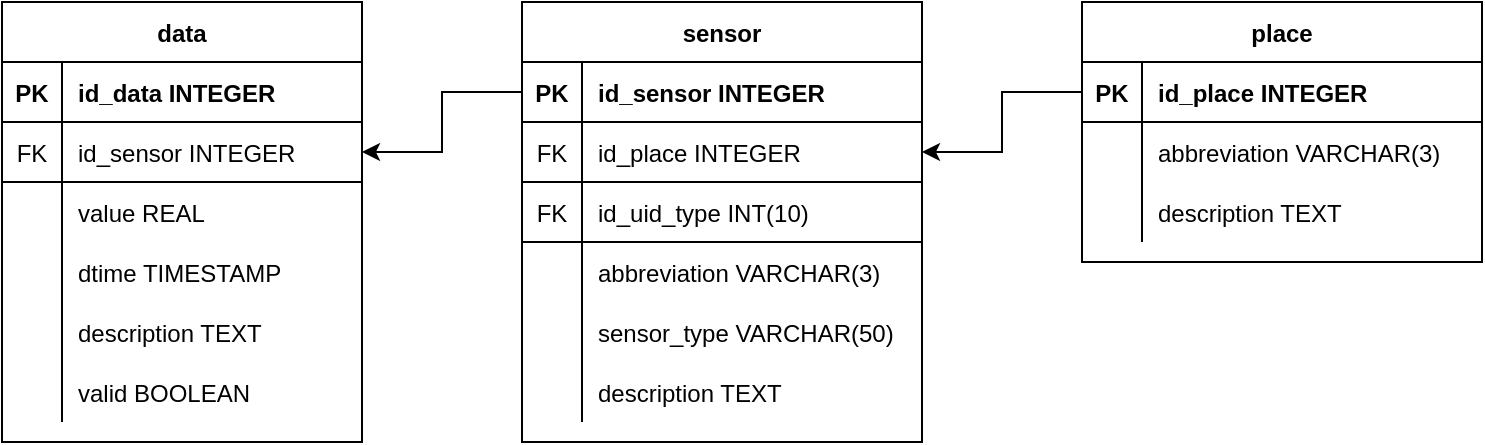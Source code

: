 <mxfile version="13.10.2" type="device"><diagram id="zA5f9KvnzpZ1WrELeCOc" name="Page-1"><mxGraphModel dx="1422" dy="701" grid="1" gridSize="10" guides="1" tooltips="1" connect="1" arrows="1" fold="1" page="1" pageScale="1" pageWidth="850" pageHeight="1100" math="0" shadow="0"><root><mxCell id="0"/><mxCell id="1" parent="0"/><mxCell id="9xMQ5ZmyqiBG-dojjDuy-36" value="" style="endArrow=classic;html=1;entryX=1;entryY=0.5;entryDx=0;entryDy=0;exitX=0;exitY=0.5;exitDx=0;exitDy=0;edgeStyle=orthogonalEdgeStyle;rounded=0;" parent="1" source="9xMQ5ZmyqiBG-dojjDuy-2" target="9xMQ5ZmyqiBG-dojjDuy-33" edge="1"><mxGeometry width="50" height="50" relative="1" as="geometry"><mxPoint x="350" y="290" as="sourcePoint"/><mxPoint x="400" y="240" as="targetPoint"/></mxGeometry></mxCell><mxCell id="9xMQ5ZmyqiBG-dojjDuy-1" value="sensor" style="shape=table;startSize=30;container=1;collapsible=1;childLayout=tableLayout;fixedRows=1;rowLines=0;fontStyle=1;align=center;resizeLast=1;" parent="1" vertex="1"><mxGeometry x="280" y="160" width="200" height="220" as="geometry"/></mxCell><mxCell id="9xMQ5ZmyqiBG-dojjDuy-2" value="" style="shape=partialRectangle;collapsible=0;dropTarget=0;pointerEvents=0;fillColor=none;top=0;left=0;bottom=1;right=0;points=[[0,0.5],[1,0.5]];portConstraint=eastwest;" parent="9xMQ5ZmyqiBG-dojjDuy-1" vertex="1"><mxGeometry y="30" width="200" height="30" as="geometry"/></mxCell><mxCell id="9xMQ5ZmyqiBG-dojjDuy-3" value="PK" style="shape=partialRectangle;connectable=0;fillColor=none;top=0;left=0;bottom=0;right=0;fontStyle=1;overflow=hidden;" parent="9xMQ5ZmyqiBG-dojjDuy-2" vertex="1"><mxGeometry width="30" height="30" as="geometry"/></mxCell><mxCell id="9xMQ5ZmyqiBG-dojjDuy-4" value="id_sensor INTEGER" style="shape=partialRectangle;connectable=0;fillColor=none;top=0;left=0;bottom=0;right=0;align=left;spacingLeft=6;fontStyle=1;overflow=hidden;" parent="9xMQ5ZmyqiBG-dojjDuy-2" vertex="1"><mxGeometry x="30" width="170" height="30" as="geometry"/></mxCell><mxCell id="PSAMERml946PAuq-M1xc-1" value="" style="shape=partialRectangle;collapsible=0;dropTarget=0;pointerEvents=0;fillColor=none;top=0;left=0;bottom=1;right=0;points=[[0,0.5],[1,0.5]];portConstraint=eastwest;" vertex="1" parent="9xMQ5ZmyqiBG-dojjDuy-1"><mxGeometry y="60" width="200" height="30" as="geometry"/></mxCell><mxCell id="PSAMERml946PAuq-M1xc-2" value="FK" style="shape=partialRectangle;connectable=0;fillColor=none;top=0;left=0;bottom=0;right=0;fontStyle=0;overflow=hidden;" vertex="1" parent="PSAMERml946PAuq-M1xc-1"><mxGeometry width="30" height="30" as="geometry"/></mxCell><mxCell id="PSAMERml946PAuq-M1xc-3" value="id_place INTEGER" style="shape=partialRectangle;connectable=0;fillColor=none;top=0;left=0;bottom=0;right=0;align=left;spacingLeft=6;fontStyle=0;overflow=hidden;" vertex="1" parent="PSAMERml946PAuq-M1xc-1"><mxGeometry x="30" width="170" height="30" as="geometry"/></mxCell><mxCell id="PSAMERml946PAuq-M1xc-17" value="" style="shape=partialRectangle;collapsible=0;dropTarget=0;pointerEvents=0;fillColor=none;top=0;left=0;bottom=1;right=0;points=[[0,0.5],[1,0.5]];portConstraint=eastwest;" vertex="1" parent="9xMQ5ZmyqiBG-dojjDuy-1"><mxGeometry y="90" width="200" height="30" as="geometry"/></mxCell><mxCell id="PSAMERml946PAuq-M1xc-18" value="FK" style="shape=partialRectangle;connectable=0;fillColor=none;top=0;left=0;bottom=0;right=0;fontStyle=0;overflow=hidden;" vertex="1" parent="PSAMERml946PAuq-M1xc-17"><mxGeometry width="30" height="30" as="geometry"/></mxCell><mxCell id="PSAMERml946PAuq-M1xc-19" value="id_uid_type INT(10)" style="shape=partialRectangle;connectable=0;fillColor=none;top=0;left=0;bottom=0;right=0;align=left;spacingLeft=6;fontStyle=0;overflow=hidden;" vertex="1" parent="PSAMERml946PAuq-M1xc-17"><mxGeometry x="30" width="170" height="30" as="geometry"/></mxCell><mxCell id="9xMQ5ZmyqiBG-dojjDuy-5" value="" style="shape=partialRectangle;collapsible=0;dropTarget=0;pointerEvents=0;fillColor=none;top=0;left=0;bottom=0;right=0;points=[[0,0.5],[1,0.5]];portConstraint=eastwest;" parent="9xMQ5ZmyqiBG-dojjDuy-1" vertex="1"><mxGeometry y="120" width="200" height="30" as="geometry"/></mxCell><mxCell id="9xMQ5ZmyqiBG-dojjDuy-6" value="" style="shape=partialRectangle;connectable=0;fillColor=none;top=0;left=0;bottom=0;right=0;editable=1;overflow=hidden;" parent="9xMQ5ZmyqiBG-dojjDuy-5" vertex="1"><mxGeometry width="30" height="30" as="geometry"/></mxCell><mxCell id="9xMQ5ZmyqiBG-dojjDuy-7" value="abbreviation VARCHAR(3)" style="shape=partialRectangle;connectable=0;fillColor=none;top=0;left=0;bottom=0;right=0;align=left;spacingLeft=6;overflow=hidden;" parent="9xMQ5ZmyqiBG-dojjDuy-5" vertex="1"><mxGeometry x="30" width="170" height="30" as="geometry"/></mxCell><mxCell id="aJe_LJuZtNTZWMfHHItZ-4" value="" style="shape=partialRectangle;collapsible=0;dropTarget=0;pointerEvents=0;fillColor=none;top=0;left=0;bottom=0;right=0;points=[[0,0.5],[1,0.5]];portConstraint=eastwest;" parent="9xMQ5ZmyqiBG-dojjDuy-1" vertex="1"><mxGeometry y="150" width="200" height="30" as="geometry"/></mxCell><mxCell id="aJe_LJuZtNTZWMfHHItZ-5" value="" style="shape=partialRectangle;connectable=0;fillColor=none;top=0;left=0;bottom=0;right=0;editable=1;overflow=hidden;" parent="aJe_LJuZtNTZWMfHHItZ-4" vertex="1"><mxGeometry width="30" height="30" as="geometry"/></mxCell><mxCell id="aJe_LJuZtNTZWMfHHItZ-6" value="sensor_type VARCHAR(50)" style="shape=partialRectangle;connectable=0;fillColor=none;top=0;left=0;bottom=0;right=0;align=left;spacingLeft=6;overflow=hidden;" parent="aJe_LJuZtNTZWMfHHItZ-4" vertex="1"><mxGeometry x="30" width="170" height="30" as="geometry"/></mxCell><mxCell id="PSAMERml946PAuq-M1xc-20" value="" style="shape=partialRectangle;collapsible=0;dropTarget=0;pointerEvents=0;fillColor=none;top=0;left=0;bottom=0;right=0;points=[[0,0.5],[1,0.5]];portConstraint=eastwest;" vertex="1" parent="9xMQ5ZmyqiBG-dojjDuy-1"><mxGeometry y="180" width="200" height="30" as="geometry"/></mxCell><mxCell id="PSAMERml946PAuq-M1xc-21" value="" style="shape=partialRectangle;connectable=0;fillColor=none;top=0;left=0;bottom=0;right=0;editable=1;overflow=hidden;" vertex="1" parent="PSAMERml946PAuq-M1xc-20"><mxGeometry width="30" height="30" as="geometry"/></mxCell><mxCell id="PSAMERml946PAuq-M1xc-22" value="description TEXT" style="shape=partialRectangle;connectable=0;fillColor=none;top=0;left=0;bottom=0;right=0;align=left;spacingLeft=6;overflow=hidden;" vertex="1" parent="PSAMERml946PAuq-M1xc-20"><mxGeometry x="30" width="170" height="30" as="geometry"/></mxCell><mxCell id="9xMQ5ZmyqiBG-dojjDuy-20" value="data" style="shape=table;startSize=30;container=1;collapsible=1;childLayout=tableLayout;fixedRows=1;rowLines=0;fontStyle=1;align=center;resizeLast=1;" parent="1" vertex="1"><mxGeometry x="20" y="160" width="180" height="220" as="geometry"/></mxCell><mxCell id="9xMQ5ZmyqiBG-dojjDuy-21" value="" style="shape=partialRectangle;collapsible=0;dropTarget=0;pointerEvents=0;fillColor=none;top=0;left=0;bottom=1;right=0;points=[[0,0.5],[1,0.5]];portConstraint=eastwest;" parent="9xMQ5ZmyqiBG-dojjDuy-20" vertex="1"><mxGeometry y="30" width="180" height="30" as="geometry"/></mxCell><mxCell id="9xMQ5ZmyqiBG-dojjDuy-22" value="PK" style="shape=partialRectangle;connectable=0;fillColor=none;top=0;left=0;bottom=0;right=0;fontStyle=1;overflow=hidden;" parent="9xMQ5ZmyqiBG-dojjDuy-21" vertex="1"><mxGeometry width="30" height="30" as="geometry"/></mxCell><mxCell id="9xMQ5ZmyqiBG-dojjDuy-23" value="id_data INTEGER" style="shape=partialRectangle;connectable=0;fillColor=none;top=0;left=0;bottom=0;right=0;align=left;spacingLeft=6;fontStyle=1;overflow=hidden;" parent="9xMQ5ZmyqiBG-dojjDuy-21" vertex="1"><mxGeometry x="30" width="150" height="30" as="geometry"/></mxCell><mxCell id="9xMQ5ZmyqiBG-dojjDuy-33" value="" style="shape=partialRectangle;collapsible=0;dropTarget=0;pointerEvents=0;fillColor=none;top=0;left=0;bottom=1;right=0;points=[[0,0.5],[1,0.5]];portConstraint=eastwest;" parent="9xMQ5ZmyqiBG-dojjDuy-20" vertex="1"><mxGeometry y="60" width="180" height="30" as="geometry"/></mxCell><mxCell id="9xMQ5ZmyqiBG-dojjDuy-34" value="FK" style="shape=partialRectangle;connectable=0;fillColor=none;top=0;left=0;bottom=0;right=0;fontStyle=0;overflow=hidden;" parent="9xMQ5ZmyqiBG-dojjDuy-33" vertex="1"><mxGeometry width="30" height="30" as="geometry"/></mxCell><mxCell id="9xMQ5ZmyqiBG-dojjDuy-35" value="id_sensor INTEGER" style="shape=partialRectangle;connectable=0;fillColor=none;top=0;left=0;bottom=0;right=0;align=left;spacingLeft=6;fontStyle=0;overflow=hidden;" parent="9xMQ5ZmyqiBG-dojjDuy-33" vertex="1"><mxGeometry x="30" width="150" height="30" as="geometry"/></mxCell><mxCell id="9xMQ5ZmyqiBG-dojjDuy-24" value="" style="shape=partialRectangle;collapsible=0;dropTarget=0;pointerEvents=0;fillColor=none;top=0;left=0;bottom=0;right=0;points=[[0,0.5],[1,0.5]];portConstraint=eastwest;" parent="9xMQ5ZmyqiBG-dojjDuy-20" vertex="1"><mxGeometry y="90" width="180" height="30" as="geometry"/></mxCell><mxCell id="9xMQ5ZmyqiBG-dojjDuy-25" value="" style="shape=partialRectangle;connectable=0;fillColor=none;top=0;left=0;bottom=0;right=0;editable=1;overflow=hidden;" parent="9xMQ5ZmyqiBG-dojjDuy-24" vertex="1"><mxGeometry width="30" height="30" as="geometry"/></mxCell><mxCell id="9xMQ5ZmyqiBG-dojjDuy-26" value="value REAL" style="shape=partialRectangle;connectable=0;fillColor=none;top=0;left=0;bottom=0;right=0;align=left;spacingLeft=6;overflow=hidden;" parent="9xMQ5ZmyqiBG-dojjDuy-24" vertex="1"><mxGeometry x="30" width="150" height="30" as="geometry"/></mxCell><mxCell id="9xMQ5ZmyqiBG-dojjDuy-27" value="" style="shape=partialRectangle;collapsible=0;dropTarget=0;pointerEvents=0;fillColor=none;top=0;left=0;bottom=0;right=0;points=[[0,0.5],[1,0.5]];portConstraint=eastwest;" parent="9xMQ5ZmyqiBG-dojjDuy-20" vertex="1"><mxGeometry y="120" width="180" height="30" as="geometry"/></mxCell><mxCell id="9xMQ5ZmyqiBG-dojjDuy-28" value="" style="shape=partialRectangle;connectable=0;fillColor=none;top=0;left=0;bottom=0;right=0;editable=1;overflow=hidden;" parent="9xMQ5ZmyqiBG-dojjDuy-27" vertex="1"><mxGeometry width="30" height="30" as="geometry"/></mxCell><mxCell id="9xMQ5ZmyqiBG-dojjDuy-29" value="dtime TIMESTAMP" style="shape=partialRectangle;connectable=0;fillColor=none;top=0;left=0;bottom=0;right=0;align=left;spacingLeft=6;overflow=hidden;" parent="9xMQ5ZmyqiBG-dojjDuy-27" vertex="1"><mxGeometry x="30" width="150" height="30" as="geometry"/></mxCell><mxCell id="PSAMERml946PAuq-M1xc-26" value="" style="shape=partialRectangle;collapsible=0;dropTarget=0;pointerEvents=0;fillColor=none;top=0;left=0;bottom=0;right=0;points=[[0,0.5],[1,0.5]];portConstraint=eastwest;" vertex="1" parent="9xMQ5ZmyqiBG-dojjDuy-20"><mxGeometry y="150" width="180" height="30" as="geometry"/></mxCell><mxCell id="PSAMERml946PAuq-M1xc-27" value="" style="shape=partialRectangle;connectable=0;fillColor=none;top=0;left=0;bottom=0;right=0;editable=1;overflow=hidden;" vertex="1" parent="PSAMERml946PAuq-M1xc-26"><mxGeometry width="30" height="30" as="geometry"/></mxCell><mxCell id="PSAMERml946PAuq-M1xc-28" value="description TEXT" style="shape=partialRectangle;connectable=0;fillColor=none;top=0;left=0;bottom=0;right=0;align=left;spacingLeft=6;overflow=hidden;" vertex="1" parent="PSAMERml946PAuq-M1xc-26"><mxGeometry x="30" width="150" height="30" as="geometry"/></mxCell><mxCell id="PSAMERml946PAuq-M1xc-29" value="" style="shape=partialRectangle;collapsible=0;dropTarget=0;pointerEvents=0;fillColor=none;top=0;left=0;bottom=0;right=0;points=[[0,0.5],[1,0.5]];portConstraint=eastwest;" vertex="1" parent="9xMQ5ZmyqiBG-dojjDuy-20"><mxGeometry y="180" width="180" height="30" as="geometry"/></mxCell><mxCell id="PSAMERml946PAuq-M1xc-30" value="" style="shape=partialRectangle;connectable=0;fillColor=none;top=0;left=0;bottom=0;right=0;editable=1;overflow=hidden;" vertex="1" parent="PSAMERml946PAuq-M1xc-29"><mxGeometry width="30" height="30" as="geometry"/></mxCell><mxCell id="PSAMERml946PAuq-M1xc-31" value="valid BOOLEAN" style="shape=partialRectangle;connectable=0;fillColor=none;top=0;left=0;bottom=0;right=0;align=left;spacingLeft=6;overflow=hidden;" vertex="1" parent="PSAMERml946PAuq-M1xc-29"><mxGeometry x="30" width="150" height="30" as="geometry"/></mxCell><mxCell id="aJe_LJuZtNTZWMfHHItZ-10" value="" style="endArrow=classic;html=1;exitX=0;exitY=0.5;exitDx=0;exitDy=0;entryX=1;entryY=0.5;entryDx=0;entryDy=0;edgeStyle=orthogonalEdgeStyle;rounded=0;" parent="1" source="aJe_LJuZtNTZWMfHHItZ-12" target="PSAMERml946PAuq-M1xc-1" edge="1"><mxGeometry width="50" height="50" relative="1" as="geometry"><mxPoint x="870" y="320" as="sourcePoint"/><mxPoint x="510" y="460" as="targetPoint"/></mxGeometry></mxCell><mxCell id="aJe_LJuZtNTZWMfHHItZ-11" value="place" style="shape=table;startSize=30;container=1;collapsible=1;childLayout=tableLayout;fixedRows=1;rowLines=0;fontStyle=1;align=center;resizeLast=1;" parent="1" vertex="1"><mxGeometry x="560" y="160" width="200" height="130" as="geometry"/></mxCell><mxCell id="aJe_LJuZtNTZWMfHHItZ-12" value="" style="shape=partialRectangle;collapsible=0;dropTarget=0;pointerEvents=0;fillColor=none;top=0;left=0;bottom=1;right=0;points=[[0,0.5],[1,0.5]];portConstraint=eastwest;" parent="aJe_LJuZtNTZWMfHHItZ-11" vertex="1"><mxGeometry y="30" width="200" height="30" as="geometry"/></mxCell><mxCell id="aJe_LJuZtNTZWMfHHItZ-13" value="PK" style="shape=partialRectangle;connectable=0;fillColor=none;top=0;left=0;bottom=0;right=0;fontStyle=1;overflow=hidden;" parent="aJe_LJuZtNTZWMfHHItZ-12" vertex="1"><mxGeometry width="30" height="30" as="geometry"/></mxCell><mxCell id="aJe_LJuZtNTZWMfHHItZ-14" value="id_place INTEGER" style="shape=partialRectangle;connectable=0;fillColor=none;top=0;left=0;bottom=0;right=0;align=left;spacingLeft=6;fontStyle=1;overflow=hidden;" parent="aJe_LJuZtNTZWMfHHItZ-12" vertex="1"><mxGeometry x="30" width="170" height="30" as="geometry"/></mxCell><mxCell id="aJe_LJuZtNTZWMfHHItZ-15" value="" style="shape=partialRectangle;collapsible=0;dropTarget=0;pointerEvents=0;fillColor=none;top=0;left=0;bottom=0;right=0;points=[[0,0.5],[1,0.5]];portConstraint=eastwest;" parent="aJe_LJuZtNTZWMfHHItZ-11" vertex="1"><mxGeometry y="60" width="200" height="30" as="geometry"/></mxCell><mxCell id="aJe_LJuZtNTZWMfHHItZ-16" value="" style="shape=partialRectangle;connectable=0;fillColor=none;top=0;left=0;bottom=0;right=0;editable=1;overflow=hidden;" parent="aJe_LJuZtNTZWMfHHItZ-15" vertex="1"><mxGeometry width="30" height="30" as="geometry"/></mxCell><mxCell id="aJe_LJuZtNTZWMfHHItZ-17" value="abbreviation VARCHAR(3)" style="shape=partialRectangle;connectable=0;fillColor=none;top=0;left=0;bottom=0;right=0;align=left;spacingLeft=6;overflow=hidden;" parent="aJe_LJuZtNTZWMfHHItZ-15" vertex="1"><mxGeometry x="30" width="170" height="30" as="geometry"/></mxCell><mxCell id="aJe_LJuZtNTZWMfHHItZ-18" value="" style="shape=partialRectangle;collapsible=0;dropTarget=0;pointerEvents=0;fillColor=none;top=0;left=0;bottom=0;right=0;points=[[0,0.5],[1,0.5]];portConstraint=eastwest;" parent="aJe_LJuZtNTZWMfHHItZ-11" vertex="1"><mxGeometry y="90" width="200" height="30" as="geometry"/></mxCell><mxCell id="aJe_LJuZtNTZWMfHHItZ-19" value="" style="shape=partialRectangle;connectable=0;fillColor=none;top=0;left=0;bottom=0;right=0;editable=1;overflow=hidden;" parent="aJe_LJuZtNTZWMfHHItZ-18" vertex="1"><mxGeometry width="30" height="30" as="geometry"/></mxCell><mxCell id="aJe_LJuZtNTZWMfHHItZ-20" value="description TEXT" style="shape=partialRectangle;connectable=0;fillColor=none;top=0;left=0;bottom=0;right=0;align=left;spacingLeft=6;overflow=hidden;" parent="aJe_LJuZtNTZWMfHHItZ-18" vertex="1"><mxGeometry x="30" width="170" height="30" as="geometry"/></mxCell></root></mxGraphModel></diagram></mxfile>